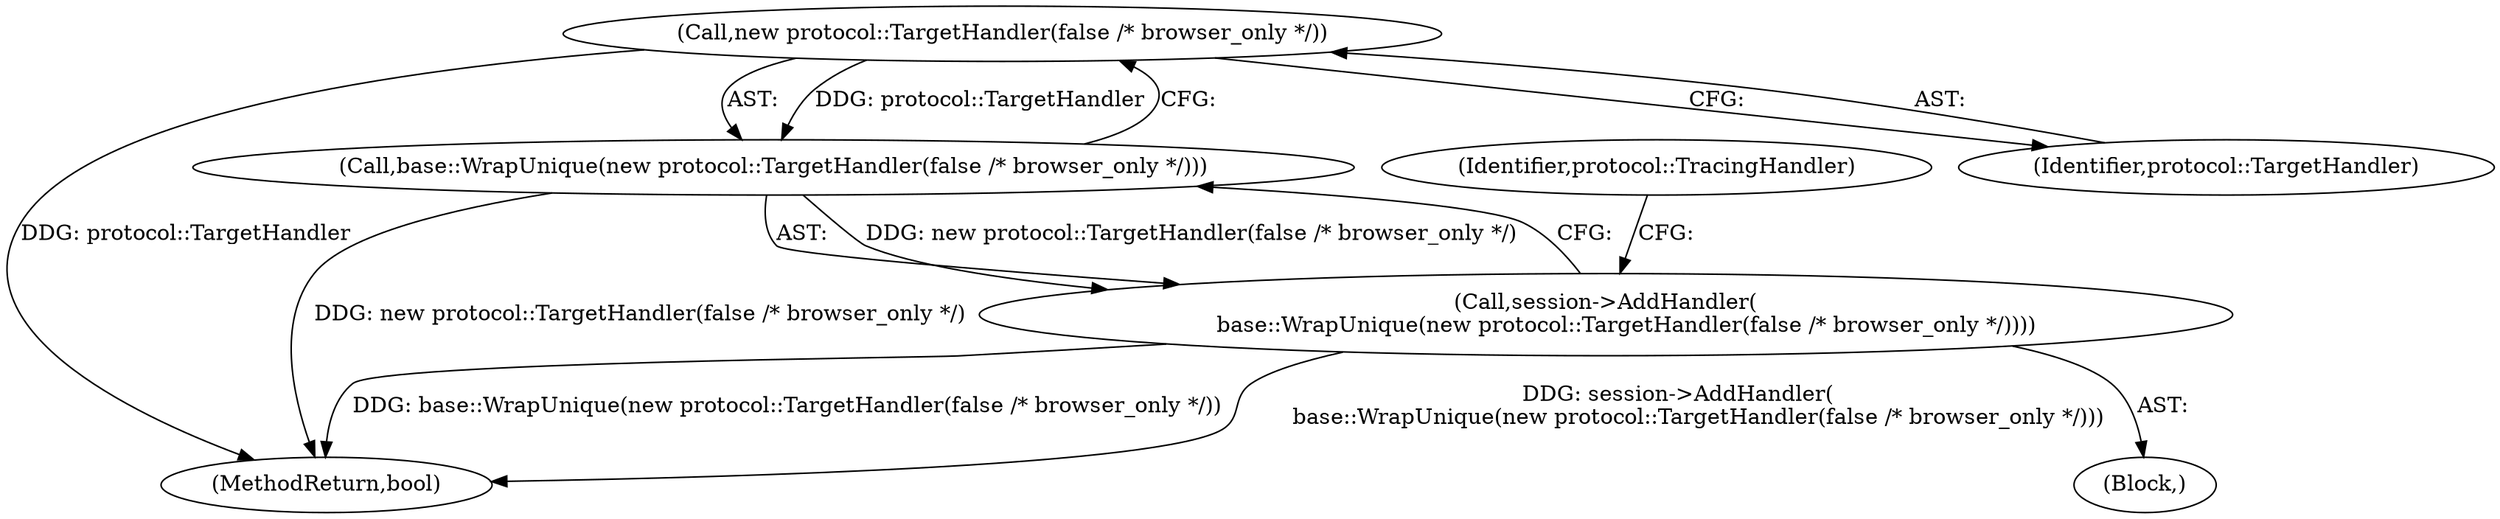 digraph "1_Chrome_46f5cfb6414c04b65cba4ec59ca992f338934fc9@del" {
"1000167" [label="(Call,new protocol::TargetHandler(false /* browser_only */))"];
"1000166" [label="(Call,base::WrapUnique(new protocol::TargetHandler(false /* browser_only */)))"];
"1000165" [label="(Call,session->AddHandler(\n      base::WrapUnique(new protocol::TargetHandler(false /* browser_only */))))"];
"1000168" [label="(Identifier,protocol::TargetHandler)"];
"1000166" [label="(Call,base::WrapUnique(new protocol::TargetHandler(false /* browser_only */)))"];
"1000167" [label="(Call,new protocol::TargetHandler(false /* browser_only */))"];
"1000206" [label="(MethodReturn,bool)"];
"1000172" [label="(Identifier,protocol::TracingHandler)"];
"1000103" [label="(Block,)"];
"1000165" [label="(Call,session->AddHandler(\n      base::WrapUnique(new protocol::TargetHandler(false /* browser_only */))))"];
"1000167" -> "1000166"  [label="AST: "];
"1000167" -> "1000168"  [label="CFG: "];
"1000168" -> "1000167"  [label="AST: "];
"1000166" -> "1000167"  [label="CFG: "];
"1000167" -> "1000206"  [label="DDG: protocol::TargetHandler"];
"1000167" -> "1000166"  [label="DDG: protocol::TargetHandler"];
"1000166" -> "1000165"  [label="AST: "];
"1000165" -> "1000166"  [label="CFG: "];
"1000166" -> "1000206"  [label="DDG: new protocol::TargetHandler(false /* browser_only */)"];
"1000166" -> "1000165"  [label="DDG: new protocol::TargetHandler(false /* browser_only */)"];
"1000165" -> "1000103"  [label="AST: "];
"1000172" -> "1000165"  [label="CFG: "];
"1000165" -> "1000206"  [label="DDG: base::WrapUnique(new protocol::TargetHandler(false /* browser_only */))"];
"1000165" -> "1000206"  [label="DDG: session->AddHandler(\n      base::WrapUnique(new protocol::TargetHandler(false /* browser_only */)))"];
}
